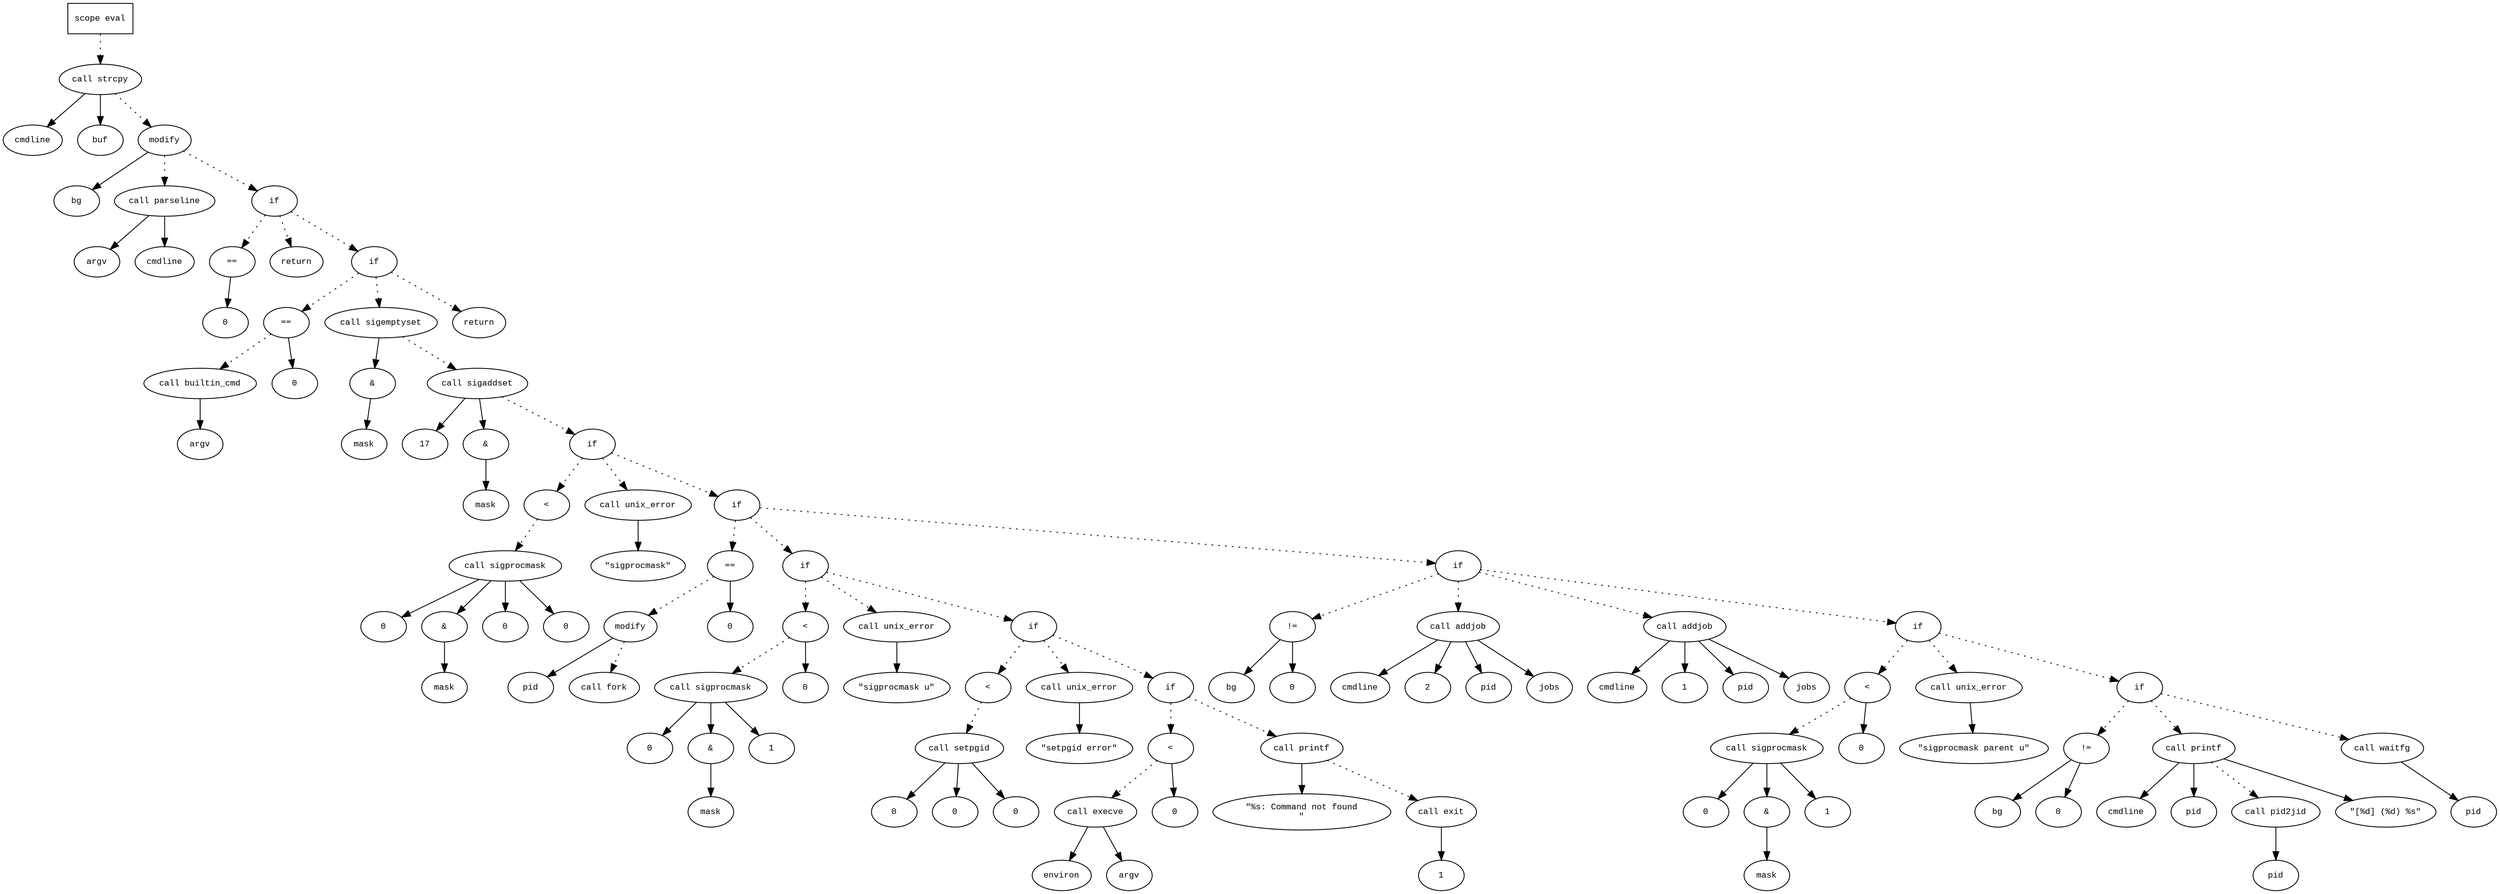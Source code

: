 digraph AST {
  graph [fontname="Times New Roman",fontsize=10];
  node  [fontname="Courier New",fontsize=10];
  edge  [fontname="Times New Roman",fontsize=10];

  node1 [label="scope eval",shape=box];
  node2 [label="call strcpy",shape=ellipse];
  node3 [label="cmdline",shape=ellipse];
  node2 -> node3;
  node4 [label="buf",shape=ellipse];
  node2 -> node4;
  node1 -> node2 [style=dotted];
  node5 [label="modify",shape=ellipse];
  node6 [label="bg",shape=ellipse];
  node5 -> node6;
  node7 [label="call parseline",shape=ellipse];
  node8 [label="argv",shape=ellipse];
  node7 -> node8;
  node9 [label="cmdline",shape=ellipse];
  node7 -> node9;
  node5 -> node7 [style=dotted];
  node2 -> node5 [style=dotted];
  node10 [label="if",shape=ellipse];
  node5 -> node10 [style=dotted];
  node11 [label="==",shape=ellipse];
  node12 [label="0",shape=ellipse];
  node11 -> node12;
  node10 -> node11 [style=dotted];
  node13 [label="return",shape=ellipse];
  node10 -> node13 [style=dotted];
  node14 [label="if",shape=ellipse];
  node10 -> node14 [style=dotted];
  node15 [label="==",shape=ellipse];
  node16 [label="call builtin_cmd",shape=ellipse];
  node17 [label="argv",shape=ellipse];
  node16 -> node17;
  node15 -> node16 [style=dotted];
  node18 [label="0",shape=ellipse];
  node15 -> node18;
  node14 -> node15 [style=dotted];
  node19 [label="call sigemptyset",shape=ellipse];
  node20 [label="&",shape=ellipse];
  node19 -> node20;
  node21 [label="mask",shape=ellipse];
  node20 -> node21;
  node14 -> node19 [style=dotted];
  node22 [label="call sigaddset",shape=ellipse];
  node23 [label="17",shape=ellipse];
  node22 -> node23;
  node24 [label="&",shape=ellipse];
  node22 -> node24;
  node25 [label="mask",shape=ellipse];
  node24 -> node25;
  node19 -> node22 [style=dotted];
  node26 [label="if",shape=ellipse];
  node22 -> node26 [style=dotted];
  node27 [label="<",shape=ellipse];
  node28 [label="call sigprocmask",shape=ellipse];
  node29 [label="0",shape=ellipse];
  node28 -> node29;
  node30 [label="&",shape=ellipse];
  node28 -> node30;
  node31 [label="mask",shape=ellipse];
  node30 -> node31;
  node32 [label="0",shape=ellipse];
  node28 -> node32;
  node27 -> node28 [style=dotted];
  node33 [label="0",shape=ellipse];
  node28 -> node33;
  node26 -> node27 [style=dotted];
  node34 [label="call unix_error",shape=ellipse];
  node35 [label="\"sigprocmask\"",shape=ellipse];
  node34 -> node35;
  node26 -> node34 [style=dotted];
  node36 [label="if",shape=ellipse];
  node26 -> node36 [style=dotted];
  node37 [label="==",shape=ellipse];
  node38 [label="modify",shape=ellipse];
  node39 [label="pid",shape=ellipse];
  node38 -> node39;
  node40 [label="call fork",shape=ellipse];
  node38 -> node40 [style=dotted];
  node37 -> node38 [style=dotted];
  node41 [label="0",shape=ellipse];
  node37 -> node41;
  node36 -> node37 [style=dotted];
  node42 [label="if",shape=ellipse];
  node36 -> node42 [style=dotted];
  node43 [label="<",shape=ellipse];
  node44 [label="call sigprocmask",shape=ellipse];
  node45 [label="0",shape=ellipse];
  node44 -> node45;
  node46 [label="&",shape=ellipse];
  node44 -> node46;
  node47 [label="mask",shape=ellipse];
  node46 -> node47;
  node48 [label="1",shape=ellipse];
  node44 -> node48;
  node43 -> node44 [style=dotted];
  node49 [label="0",shape=ellipse];
  node43 -> node49;
  node42 -> node43 [style=dotted];
  node50 [label="call unix_error",shape=ellipse];
  node51 [label="\"sigprocmask u\"",shape=ellipse];
  node50 -> node51;
  node42 -> node50 [style=dotted];
  node52 [label="if",shape=ellipse];
  node42 -> node52 [style=dotted];
  node53 [label="<",shape=ellipse];
  node54 [label="call setpgid",shape=ellipse];
  node55 [label="0",shape=ellipse];
  node54 -> node55;
  node56 [label="0",shape=ellipse];
  node54 -> node56;
  node53 -> node54 [style=dotted];
  node57 [label="0",shape=ellipse];
  node54 -> node57;
  node52 -> node53 [style=dotted];
  node58 [label="call unix_error",shape=ellipse];
  node59 [label="\"setpgid error\"",shape=ellipse];
  node58 -> node59;
  node52 -> node58 [style=dotted];
  node60 [label="if",shape=ellipse];
  node52 -> node60 [style=dotted];
  node61 [label="<",shape=ellipse];
  node62 [label="call execve",shape=ellipse];
  node63 [label="environ",shape=ellipse];
  node62 -> node63;
  node64 [label="argv",shape=ellipse];
  node62 -> node64;
  node61 -> node62 [style=dotted];
  node65 [label="0",shape=ellipse];
  node61 -> node65;
  node60 -> node61 [style=dotted];
  node66 [label="call printf",shape=ellipse];
  node67 [label="\"%s: Command not found
\"",shape=ellipse];
  node66 -> node67;
  node60 -> node66 [style=dotted];
  node68 [label="call exit",shape=ellipse];
  node69 [label="1",shape=ellipse];
  node68 -> node69;
  node66 -> node68 [style=dotted];
  node70 [label="if",shape=ellipse];
  node36 -> node70 [style=dotted];
  node71 [label="!=",shape=ellipse];
  node72 [label="bg",shape=ellipse];
  node71 -> node72;
  node73 [label="0",shape=ellipse];
  node71 -> node73;
  node70 -> node71 [style=dotted];
  node74 [label="call addjob",shape=ellipse];
  node75 [label="cmdline",shape=ellipse];
  node74 -> node75;
  node76 [label="2",shape=ellipse];
  node74 -> node76;
  node77 [label="pid",shape=ellipse];
  node74 -> node77;
  node78 [label="jobs",shape=ellipse];
  node74 -> node78;
  node70 -> node74 [style=dotted];
  node79 [label="call addjob",shape=ellipse];
  node80 [label="cmdline",shape=ellipse];
  node79 -> node80;
  node81 [label="1",shape=ellipse];
  node79 -> node81;
  node82 [label="pid",shape=ellipse];
  node79 -> node82;
  node83 [label="jobs",shape=ellipse];
  node79 -> node83;
  node70 -> node79 [style=dotted];
  node84 [label="if",shape=ellipse];
  node70 -> node84 [style=dotted];
  node85 [label="<",shape=ellipse];
  node86 [label="call sigprocmask",shape=ellipse];
  node87 [label="0",shape=ellipse];
  node86 -> node87;
  node88 [label="&",shape=ellipse];
  node86 -> node88;
  node89 [label="mask",shape=ellipse];
  node88 -> node89;
  node90 [label="1",shape=ellipse];
  node86 -> node90;
  node85 -> node86 [style=dotted];
  node91 [label="0",shape=ellipse];
  node85 -> node91;
  node84 -> node85 [style=dotted];
  node92 [label="call unix_error",shape=ellipse];
  node93 [label="\"sigprocmask parent u\"",shape=ellipse];
  node92 -> node93;
  node84 -> node92 [style=dotted];
  node94 [label="if",shape=ellipse];
  node84 -> node94 [style=dotted];
  node95 [label="!=",shape=ellipse];
  node96 [label="bg",shape=ellipse];
  node95 -> node96;
  node97 [label="0",shape=ellipse];
  node95 -> node97;
  node94 -> node95 [style=dotted];
  node98 [label="call printf",shape=ellipse];
  node99 [label="cmdline",shape=ellipse];
  node98 -> node99;
  node100 [label="pid",shape=ellipse];
  node98 -> node100;
  node101 [label="call pid2jid",shape=ellipse];
  node102 [label="pid",shape=ellipse];
  node101 -> node102;
  node98 -> node101 [style=dotted];
  node103 [label="\"[%d] (%d) %s\"",shape=ellipse];
  node98 -> node103;
  node94 -> node98 [style=dotted];
  node104 [label="call waitfg",shape=ellipse];
  node105 [label="pid",shape=ellipse];
  node104 -> node105;
  node94 -> node104 [style=dotted];
  node106 [label="return",shape=ellipse];
  node14 -> node106 [style=dotted];
} 